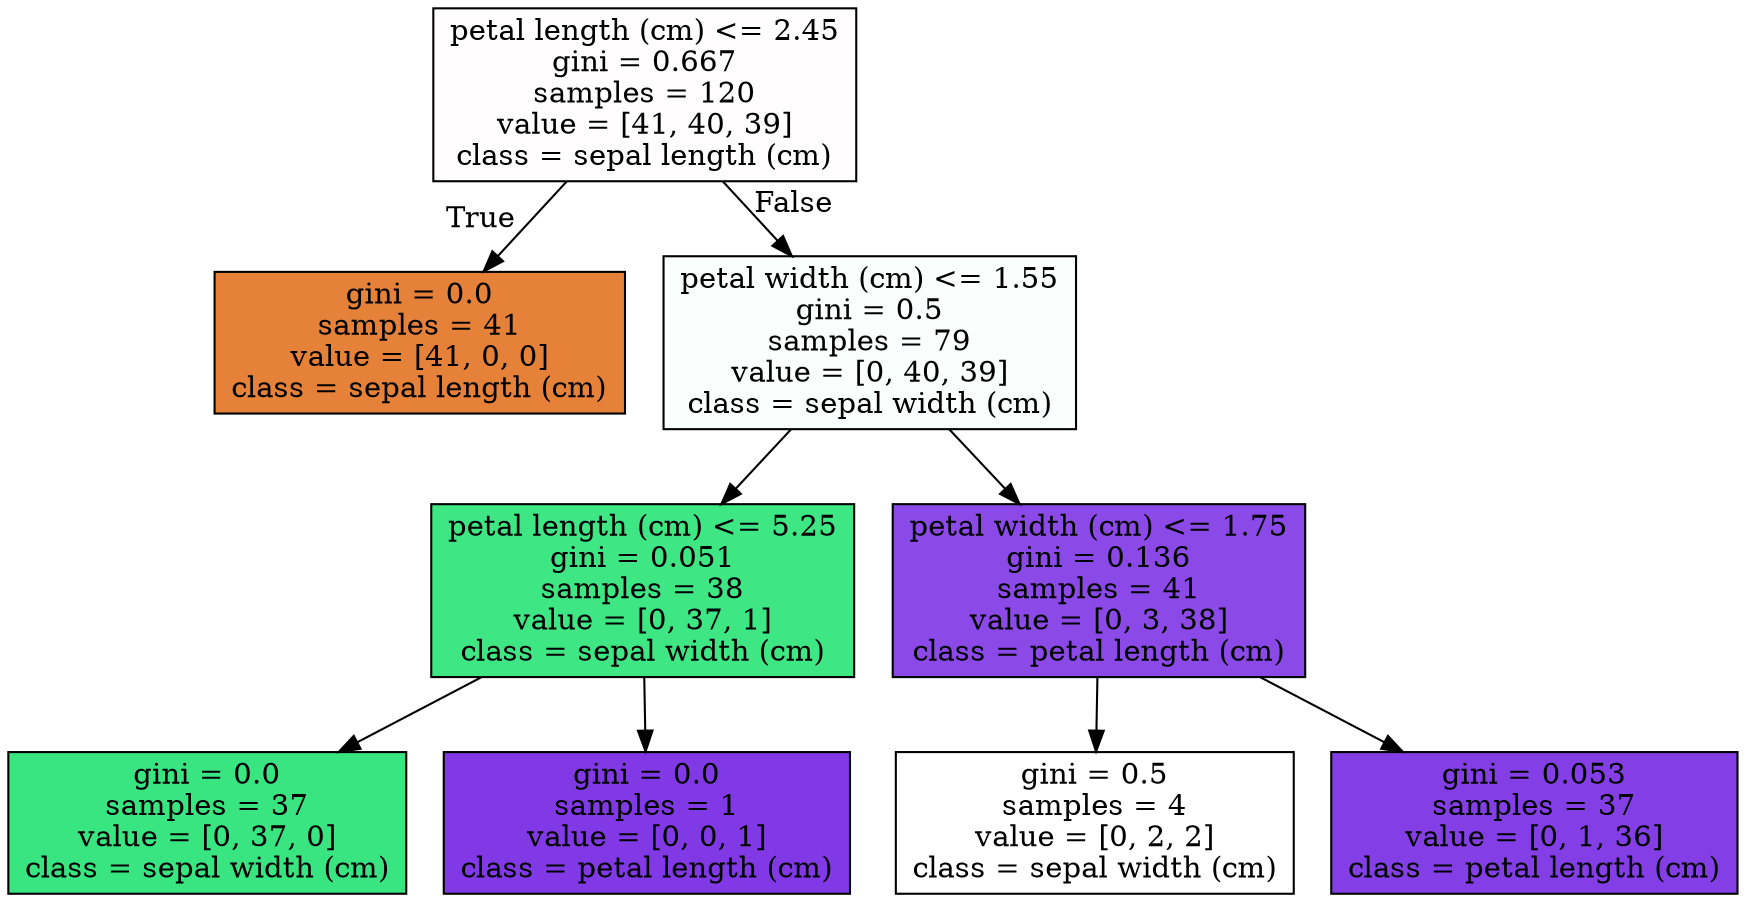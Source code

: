 digraph Tree {
node [shape=box, style="filled", color="black"] ;
0 [label="petal length (cm) <= 2.45\ngini = 0.667\nsamples = 120\nvalue = [41, 40, 39]\nclass = sepal length (cm)", fillcolor="#fffdfd"] ;
1 [label="gini = 0.0\nsamples = 41\nvalue = [41, 0, 0]\nclass = sepal length (cm)", fillcolor="#e58139"] ;
0 -> 1 [labeldistance=2.5, labelangle=45, headlabel="True"] ;
2 [label="petal width (cm) <= 1.55\ngini = 0.5\nsamples = 79\nvalue = [0, 40, 39]\nclass = sepal width (cm)", fillcolor="#fafefc"] ;
0 -> 2 [labeldistance=2.5, labelangle=-45, headlabel="False"] ;
3 [label="petal length (cm) <= 5.25\ngini = 0.051\nsamples = 38\nvalue = [0, 37, 1]\nclass = sepal width (cm)", fillcolor="#3ee684"] ;
2 -> 3 ;
4 [label="gini = 0.0\nsamples = 37\nvalue = [0, 37, 0]\nclass = sepal width (cm)", fillcolor="#39e581"] ;
3 -> 4 ;
5 [label="gini = 0.0\nsamples = 1\nvalue = [0, 0, 1]\nclass = petal length (cm)", fillcolor="#8139e5"] ;
3 -> 5 ;
6 [label="petal width (cm) <= 1.75\ngini = 0.136\nsamples = 41\nvalue = [0, 3, 38]\nclass = petal length (cm)", fillcolor="#8b49e7"] ;
2 -> 6 ;
7 [label="gini = 0.5\nsamples = 4\nvalue = [0, 2, 2]\nclass = sepal width (cm)", fillcolor="#ffffff"] ;
6 -> 7 ;
8 [label="gini = 0.053\nsamples = 37\nvalue = [0, 1, 36]\nclass = petal length (cm)", fillcolor="#843ee6"] ;
6 -> 8 ;
}